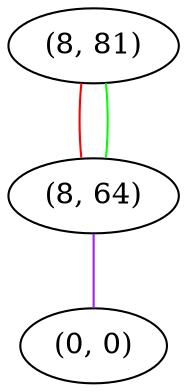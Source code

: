 graph "" {
"(8, 81)";
"(8, 64)";
"(0, 0)";
"(8, 81)" -- "(8, 64)"  [color=red, key=0, weight=1];
"(8, 81)" -- "(8, 64)"  [color=green, key=1, weight=2];
"(8, 64)" -- "(0, 0)"  [color=purple, key=0, weight=4];
}
